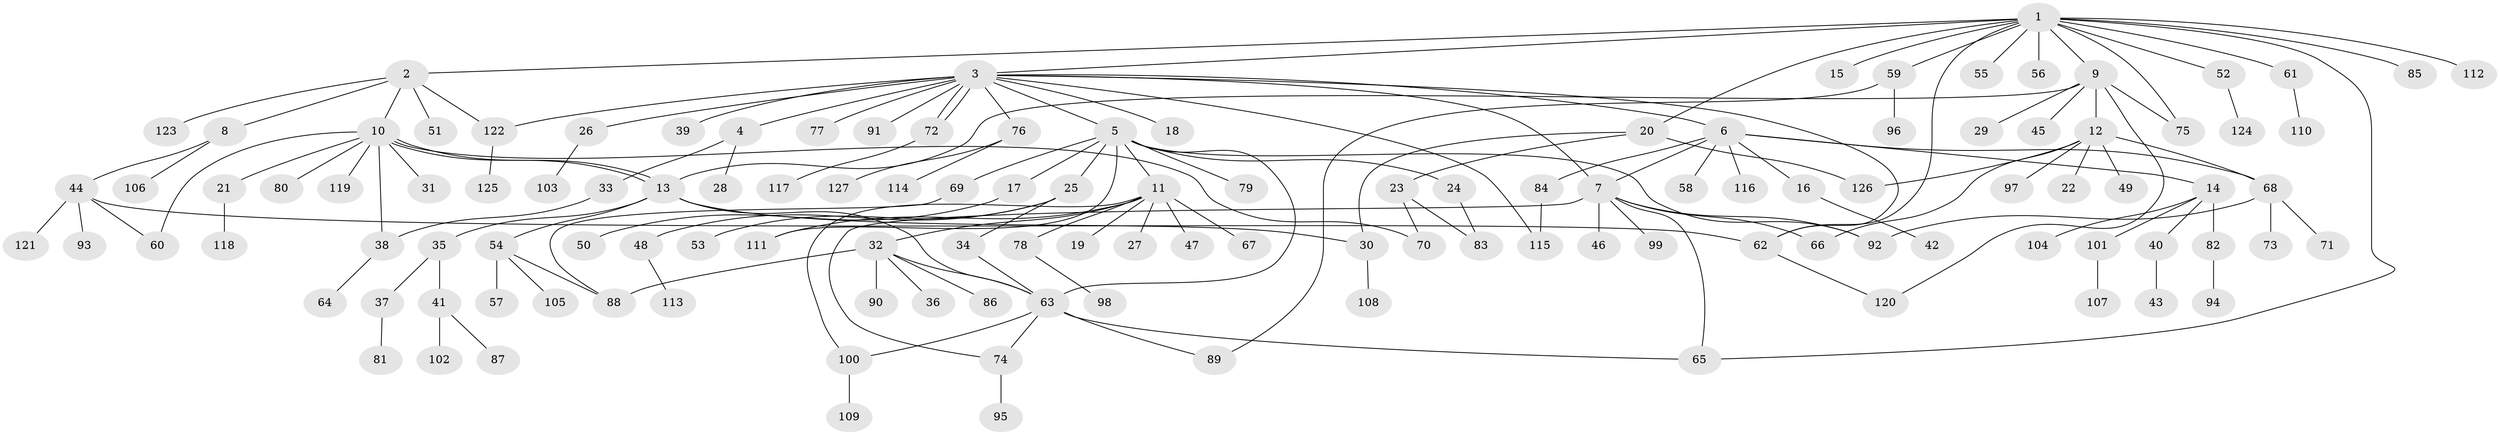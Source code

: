// coarse degree distribution, {17: 0.010416666666666666, 7: 0.020833333333333332, 14: 0.010416666666666666, 3: 0.0625, 10: 0.010416666666666666, 12: 0.010416666666666666, 6: 0.020833333333333332, 11: 0.010416666666666666, 8: 0.010416666666666666, 9: 0.020833333333333332, 5: 0.03125, 1: 0.5729166666666666, 2: 0.19791666666666666, 4: 0.010416666666666666}
// Generated by graph-tools (version 1.1) at 2025/23/03/03/25 07:23:50]
// undirected, 127 vertices, 157 edges
graph export_dot {
graph [start="1"]
  node [color=gray90,style=filled];
  1;
  2;
  3;
  4;
  5;
  6;
  7;
  8;
  9;
  10;
  11;
  12;
  13;
  14;
  15;
  16;
  17;
  18;
  19;
  20;
  21;
  22;
  23;
  24;
  25;
  26;
  27;
  28;
  29;
  30;
  31;
  32;
  33;
  34;
  35;
  36;
  37;
  38;
  39;
  40;
  41;
  42;
  43;
  44;
  45;
  46;
  47;
  48;
  49;
  50;
  51;
  52;
  53;
  54;
  55;
  56;
  57;
  58;
  59;
  60;
  61;
  62;
  63;
  64;
  65;
  66;
  67;
  68;
  69;
  70;
  71;
  72;
  73;
  74;
  75;
  76;
  77;
  78;
  79;
  80;
  81;
  82;
  83;
  84;
  85;
  86;
  87;
  88;
  89;
  90;
  91;
  92;
  93;
  94;
  95;
  96;
  97;
  98;
  99;
  100;
  101;
  102;
  103;
  104;
  105;
  106;
  107;
  108;
  109;
  110;
  111;
  112;
  113;
  114;
  115;
  116;
  117;
  118;
  119;
  120;
  121;
  122;
  123;
  124;
  125;
  126;
  127;
  1 -- 2;
  1 -- 3;
  1 -- 9;
  1 -- 15;
  1 -- 20;
  1 -- 52;
  1 -- 55;
  1 -- 56;
  1 -- 59;
  1 -- 61;
  1 -- 62;
  1 -- 65;
  1 -- 75;
  1 -- 85;
  1 -- 112;
  2 -- 8;
  2 -- 10;
  2 -- 51;
  2 -- 122;
  2 -- 123;
  3 -- 4;
  3 -- 5;
  3 -- 6;
  3 -- 7;
  3 -- 18;
  3 -- 26;
  3 -- 39;
  3 -- 62;
  3 -- 72;
  3 -- 72;
  3 -- 76;
  3 -- 77;
  3 -- 91;
  3 -- 115;
  3 -- 122;
  4 -- 28;
  4 -- 33;
  5 -- 11;
  5 -- 17;
  5 -- 24;
  5 -- 25;
  5 -- 63;
  5 -- 69;
  5 -- 79;
  5 -- 92;
  5 -- 111;
  6 -- 7;
  6 -- 14;
  6 -- 16;
  6 -- 58;
  6 -- 68;
  6 -- 84;
  6 -- 116;
  7 -- 46;
  7 -- 65;
  7 -- 66;
  7 -- 74;
  7 -- 92;
  7 -- 99;
  8 -- 44;
  8 -- 106;
  9 -- 12;
  9 -- 13;
  9 -- 29;
  9 -- 45;
  9 -- 75;
  9 -- 120;
  10 -- 13;
  10 -- 13;
  10 -- 21;
  10 -- 31;
  10 -- 38;
  10 -- 60;
  10 -- 70;
  10 -- 80;
  10 -- 119;
  11 -- 19;
  11 -- 27;
  11 -- 32;
  11 -- 47;
  11 -- 67;
  11 -- 78;
  11 -- 100;
  11 -- 111;
  12 -- 22;
  12 -- 49;
  12 -- 66;
  12 -- 68;
  12 -- 97;
  12 -- 126;
  13 -- 30;
  13 -- 35;
  13 -- 54;
  13 -- 63;
  14 -- 40;
  14 -- 82;
  14 -- 101;
  14 -- 104;
  16 -- 42;
  17 -- 50;
  20 -- 23;
  20 -- 30;
  20 -- 126;
  21 -- 118;
  23 -- 70;
  23 -- 83;
  24 -- 83;
  25 -- 34;
  25 -- 48;
  25 -- 53;
  26 -- 103;
  30 -- 108;
  32 -- 36;
  32 -- 63;
  32 -- 86;
  32 -- 88;
  32 -- 90;
  33 -- 38;
  34 -- 63;
  35 -- 37;
  35 -- 41;
  37 -- 81;
  38 -- 64;
  40 -- 43;
  41 -- 87;
  41 -- 102;
  44 -- 60;
  44 -- 62;
  44 -- 93;
  44 -- 121;
  48 -- 113;
  52 -- 124;
  54 -- 57;
  54 -- 88;
  54 -- 105;
  59 -- 89;
  59 -- 96;
  61 -- 110;
  62 -- 120;
  63 -- 65;
  63 -- 74;
  63 -- 89;
  63 -- 100;
  68 -- 71;
  68 -- 73;
  68 -- 92;
  69 -- 88;
  72 -- 117;
  74 -- 95;
  76 -- 114;
  76 -- 127;
  78 -- 98;
  82 -- 94;
  84 -- 115;
  100 -- 109;
  101 -- 107;
  122 -- 125;
}

